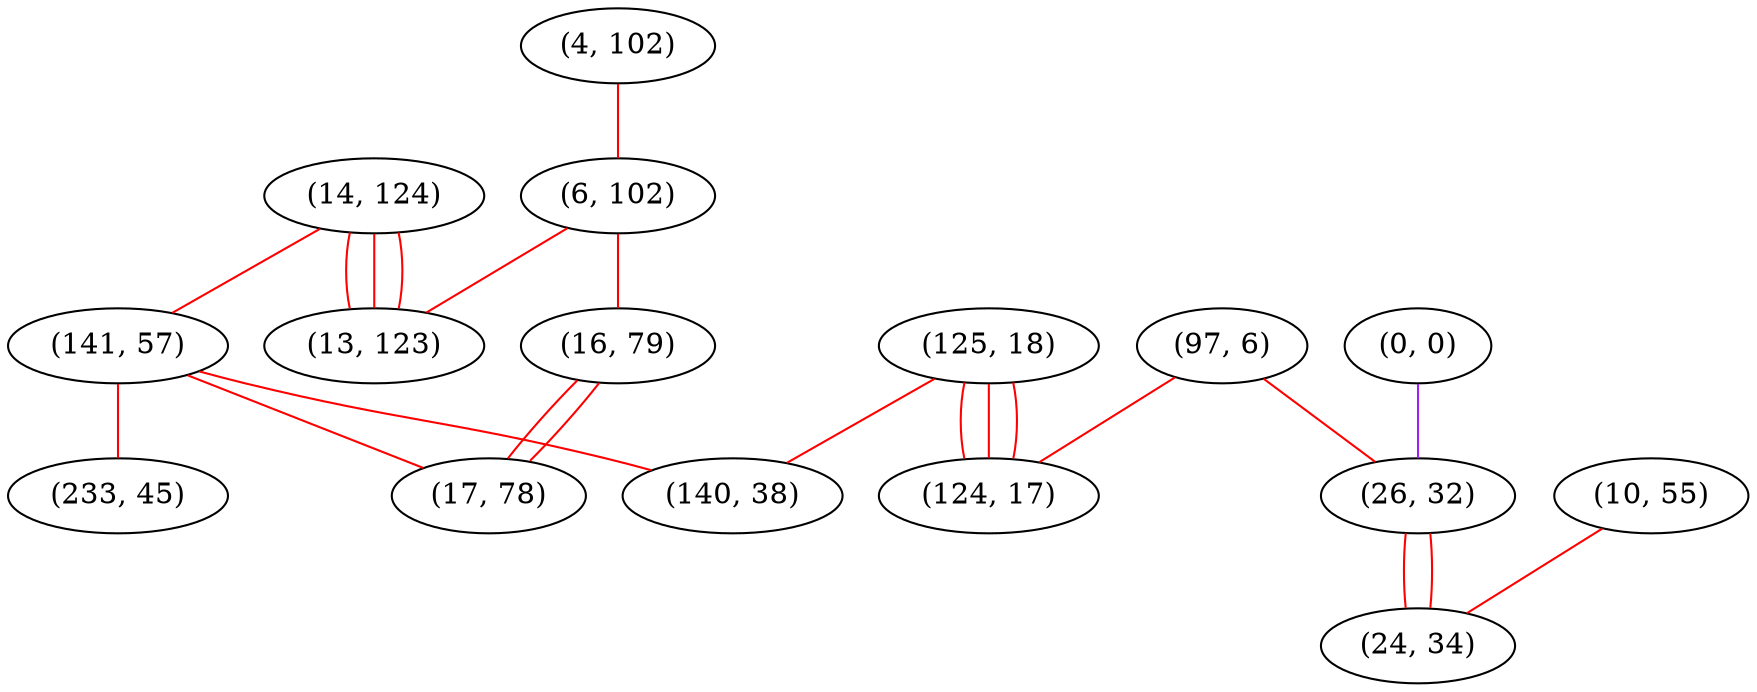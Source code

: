 graph "" {
"(14, 124)";
"(0, 0)";
"(125, 18)";
"(4, 102)";
"(6, 102)";
"(141, 57)";
"(140, 38)";
"(13, 123)";
"(97, 6)";
"(233, 45)";
"(16, 79)";
"(26, 32)";
"(10, 55)";
"(124, 17)";
"(17, 78)";
"(24, 34)";
"(14, 124)" -- "(141, 57)"  [color=red, key=0, weight=1];
"(14, 124)" -- "(13, 123)"  [color=red, key=0, weight=1];
"(14, 124)" -- "(13, 123)"  [color=red, key=1, weight=1];
"(14, 124)" -- "(13, 123)"  [color=red, key=2, weight=1];
"(0, 0)" -- "(26, 32)"  [color=purple, key=0, weight=4];
"(125, 18)" -- "(124, 17)"  [color=red, key=0, weight=1];
"(125, 18)" -- "(124, 17)"  [color=red, key=1, weight=1];
"(125, 18)" -- "(124, 17)"  [color=red, key=2, weight=1];
"(125, 18)" -- "(140, 38)"  [color=red, key=0, weight=1];
"(4, 102)" -- "(6, 102)"  [color=red, key=0, weight=1];
"(6, 102)" -- "(16, 79)"  [color=red, key=0, weight=1];
"(6, 102)" -- "(13, 123)"  [color=red, key=0, weight=1];
"(141, 57)" -- "(17, 78)"  [color=red, key=0, weight=1];
"(141, 57)" -- "(140, 38)"  [color=red, key=0, weight=1];
"(141, 57)" -- "(233, 45)"  [color=red, key=0, weight=1];
"(97, 6)" -- "(26, 32)"  [color=red, key=0, weight=1];
"(97, 6)" -- "(124, 17)"  [color=red, key=0, weight=1];
"(16, 79)" -- "(17, 78)"  [color=red, key=0, weight=1];
"(16, 79)" -- "(17, 78)"  [color=red, key=1, weight=1];
"(26, 32)" -- "(24, 34)"  [color=red, key=0, weight=1];
"(26, 32)" -- "(24, 34)"  [color=red, key=1, weight=1];
"(10, 55)" -- "(24, 34)"  [color=red, key=0, weight=1];
}
